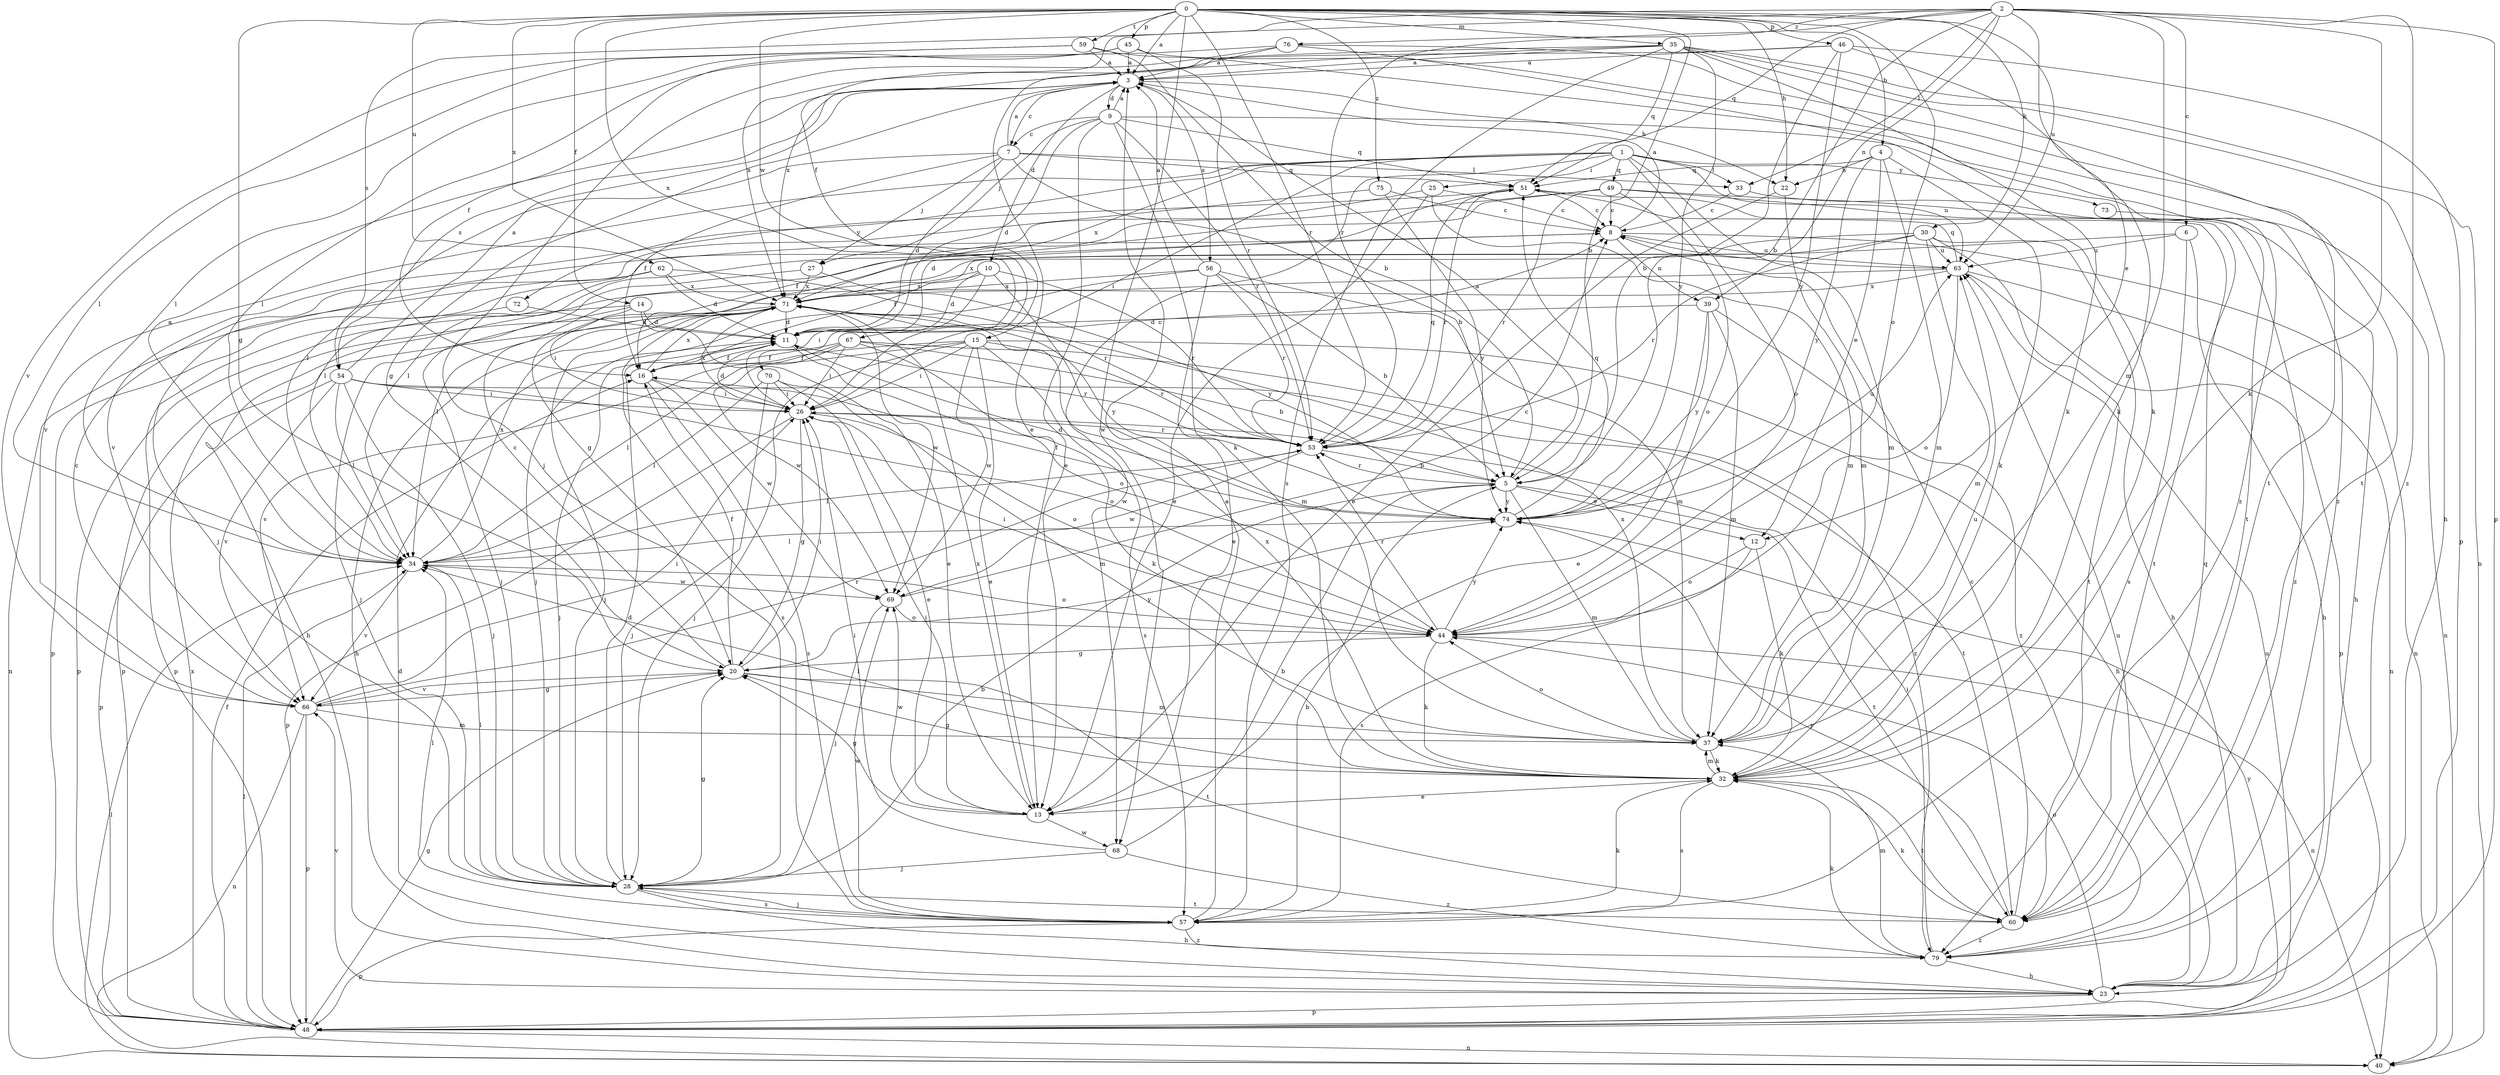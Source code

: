 strict digraph  {
0;
1;
2;
3;
4;
5;
6;
7;
8;
9;
10;
11;
12;
13;
14;
15;
16;
20;
22;
23;
25;
26;
27;
28;
30;
32;
33;
34;
35;
37;
39;
40;
44;
45;
46;
48;
49;
51;
53;
54;
56;
57;
59;
60;
62;
63;
66;
67;
68;
69;
70;
71;
72;
73;
74;
75;
76;
79;
0 -> 3  [label=a];
0 -> 4  [label=b];
0 -> 5  [label=b];
0 -> 14  [label=f];
0 -> 20  [label=g];
0 -> 22  [label=h];
0 -> 30  [label=k];
0 -> 35  [label=m];
0 -> 44  [label=o];
0 -> 45  [label=p];
0 -> 46  [label=p];
0 -> 53  [label=r];
0 -> 59  [label=t];
0 -> 62  [label=u];
0 -> 63  [label=u];
0 -> 67  [label=w];
0 -> 68  [label=w];
0 -> 70  [label=x];
0 -> 71  [label=x];
0 -> 75  [label=z];
1 -> 25  [label=i];
1 -> 26  [label=i];
1 -> 33  [label=l];
1 -> 37  [label=m];
1 -> 44  [label=o];
1 -> 49  [label=q];
1 -> 63  [label=u];
1 -> 66  [label=v];
1 -> 68  [label=w];
1 -> 71  [label=x];
1 -> 72  [label=y];
1 -> 73  [label=y];
2 -> 5  [label=b];
2 -> 6  [label=c];
2 -> 12  [label=e];
2 -> 15  [label=f];
2 -> 32  [label=k];
2 -> 33  [label=l];
2 -> 37  [label=m];
2 -> 39  [label=n];
2 -> 48  [label=p];
2 -> 51  [label=q];
2 -> 53  [label=r];
2 -> 54  [label=s];
2 -> 76  [label=z];
2 -> 79  [label=z];
3 -> 7  [label=c];
3 -> 9  [label=d];
3 -> 10  [label=d];
3 -> 20  [label=g];
3 -> 22  [label=h];
3 -> 54  [label=s];
3 -> 56  [label=s];
4 -> 12  [label=e];
4 -> 22  [label=h];
4 -> 32  [label=k];
4 -> 37  [label=m];
4 -> 51  [label=q];
4 -> 74  [label=y];
5 -> 3  [label=a];
5 -> 12  [label=e];
5 -> 37  [label=m];
5 -> 53  [label=r];
5 -> 60  [label=t];
5 -> 74  [label=y];
6 -> 23  [label=h];
6 -> 57  [label=s];
6 -> 63  [label=u];
6 -> 71  [label=x];
7 -> 3  [label=a];
7 -> 5  [label=b];
7 -> 11  [label=d];
7 -> 16  [label=f];
7 -> 27  [label=j];
7 -> 33  [label=l];
7 -> 34  [label=l];
7 -> 51  [label=q];
8 -> 3  [label=a];
8 -> 39  [label=n];
8 -> 40  [label=n];
8 -> 63  [label=u];
9 -> 3  [label=a];
9 -> 7  [label=c];
9 -> 11  [label=d];
9 -> 13  [label=e];
9 -> 27  [label=j];
9 -> 32  [label=k];
9 -> 51  [label=q];
9 -> 53  [label=r];
9 -> 60  [label=t];
10 -> 11  [label=d];
10 -> 23  [label=h];
10 -> 26  [label=i];
10 -> 37  [label=m];
10 -> 53  [label=r];
10 -> 71  [label=x];
11 -> 16  [label=f];
11 -> 28  [label=j];
11 -> 44  [label=o];
11 -> 53  [label=r];
12 -> 32  [label=k];
12 -> 44  [label=o];
12 -> 57  [label=s];
13 -> 20  [label=g];
13 -> 26  [label=i];
13 -> 68  [label=w];
13 -> 69  [label=w];
13 -> 71  [label=x];
14 -> 11  [label=d];
14 -> 13  [label=e];
14 -> 26  [label=i];
14 -> 28  [label=j];
14 -> 48  [label=p];
15 -> 13  [label=e];
15 -> 16  [label=f];
15 -> 23  [label=h];
15 -> 26  [label=i];
15 -> 28  [label=j];
15 -> 53  [label=r];
15 -> 57  [label=s];
15 -> 66  [label=v];
15 -> 69  [label=w];
16 -> 26  [label=i];
16 -> 57  [label=s];
16 -> 69  [label=w];
16 -> 71  [label=x];
20 -> 8  [label=c];
20 -> 16  [label=f];
20 -> 26  [label=i];
20 -> 37  [label=m];
20 -> 60  [label=t];
20 -> 66  [label=v];
20 -> 74  [label=y];
22 -> 13  [label=e];
22 -> 37  [label=m];
23 -> 11  [label=d];
23 -> 44  [label=o];
23 -> 48  [label=p];
23 -> 63  [label=u];
23 -> 66  [label=v];
25 -> 8  [label=c];
25 -> 13  [label=e];
25 -> 34  [label=l];
25 -> 37  [label=m];
26 -> 8  [label=c];
26 -> 11  [label=d];
26 -> 20  [label=g];
26 -> 44  [label=o];
26 -> 48  [label=p];
26 -> 53  [label=r];
26 -> 71  [label=x];
27 -> 28  [label=j];
27 -> 71  [label=x];
27 -> 74  [label=y];
28 -> 5  [label=b];
28 -> 11  [label=d];
28 -> 20  [label=g];
28 -> 23  [label=h];
28 -> 34  [label=l];
28 -> 57  [label=s];
28 -> 60  [label=t];
30 -> 16  [label=f];
30 -> 20  [label=g];
30 -> 23  [label=h];
30 -> 37  [label=m];
30 -> 53  [label=r];
30 -> 60  [label=t];
30 -> 63  [label=u];
32 -> 13  [label=e];
32 -> 20  [label=g];
32 -> 34  [label=l];
32 -> 37  [label=m];
32 -> 57  [label=s];
32 -> 60  [label=t];
32 -> 63  [label=u];
32 -> 71  [label=x];
33 -> 8  [label=c];
33 -> 40  [label=n];
34 -> 3  [label=a];
34 -> 44  [label=o];
34 -> 66  [label=v];
34 -> 69  [label=w];
34 -> 71  [label=x];
35 -> 3  [label=a];
35 -> 13  [label=e];
35 -> 23  [label=h];
35 -> 32  [label=k];
35 -> 40  [label=n];
35 -> 51  [label=q];
35 -> 57  [label=s];
35 -> 60  [label=t];
35 -> 71  [label=x];
35 -> 74  [label=y];
37 -> 32  [label=k];
37 -> 44  [label=o];
37 -> 71  [label=x];
39 -> 11  [label=d];
39 -> 13  [label=e];
39 -> 37  [label=m];
39 -> 74  [label=y];
39 -> 79  [label=z];
40 -> 34  [label=l];
44 -> 20  [label=g];
44 -> 26  [label=i];
44 -> 32  [label=k];
44 -> 40  [label=n];
44 -> 53  [label=r];
44 -> 74  [label=y];
45 -> 3  [label=a];
45 -> 16  [label=f];
45 -> 34  [label=l];
45 -> 53  [label=r];
45 -> 79  [label=z];
46 -> 3  [label=a];
46 -> 5  [label=b];
46 -> 32  [label=k];
46 -> 48  [label=p];
46 -> 71  [label=x];
46 -> 74  [label=y];
48 -> 16  [label=f];
48 -> 20  [label=g];
48 -> 34  [label=l];
48 -> 40  [label=n];
48 -> 63  [label=u];
48 -> 71  [label=x];
48 -> 74  [label=y];
49 -> 8  [label=c];
49 -> 16  [label=f];
49 -> 34  [label=l];
49 -> 44  [label=o];
49 -> 53  [label=r];
49 -> 60  [label=t];
49 -> 79  [label=z];
51 -> 8  [label=c];
51 -> 11  [label=d];
51 -> 53  [label=r];
51 -> 66  [label=v];
53 -> 5  [label=b];
53 -> 34  [label=l];
53 -> 51  [label=q];
53 -> 69  [label=w];
54 -> 3  [label=a];
54 -> 26  [label=i];
54 -> 28  [label=j];
54 -> 34  [label=l];
54 -> 44  [label=o];
54 -> 48  [label=p];
54 -> 60  [label=t];
54 -> 66  [label=v];
56 -> 3  [label=a];
56 -> 5  [label=b];
56 -> 13  [label=e];
56 -> 28  [label=j];
56 -> 37  [label=m];
56 -> 53  [label=r];
56 -> 71  [label=x];
57 -> 3  [label=a];
57 -> 5  [label=b];
57 -> 28  [label=j];
57 -> 32  [label=k];
57 -> 34  [label=l];
57 -> 48  [label=p];
57 -> 69  [label=w];
57 -> 79  [label=z];
59 -> 3  [label=a];
59 -> 5  [label=b];
59 -> 34  [label=l];
59 -> 66  [label=v];
59 -> 79  [label=z];
60 -> 8  [label=c];
60 -> 32  [label=k];
60 -> 51  [label=q];
60 -> 74  [label=y];
60 -> 79  [label=z];
62 -> 11  [label=d];
62 -> 40  [label=n];
62 -> 48  [label=p];
62 -> 53  [label=r];
62 -> 71  [label=x];
63 -> 8  [label=c];
63 -> 34  [label=l];
63 -> 40  [label=n];
63 -> 44  [label=o];
63 -> 48  [label=p];
63 -> 51  [label=q];
63 -> 71  [label=x];
66 -> 8  [label=c];
66 -> 20  [label=g];
66 -> 26  [label=i];
66 -> 37  [label=m];
66 -> 40  [label=n];
66 -> 48  [label=p];
66 -> 53  [label=r];
67 -> 5  [label=b];
67 -> 16  [label=f];
67 -> 26  [label=i];
67 -> 32  [label=k];
67 -> 34  [label=l];
67 -> 69  [label=w];
67 -> 79  [label=z];
68 -> 5  [label=b];
68 -> 26  [label=i];
68 -> 28  [label=j];
68 -> 79  [label=z];
69 -> 8  [label=c];
69 -> 28  [label=j];
69 -> 44  [label=o];
70 -> 13  [label=e];
70 -> 26  [label=i];
70 -> 28  [label=j];
70 -> 34  [label=l];
70 -> 37  [label=m];
71 -> 11  [label=d];
71 -> 23  [label=h];
71 -> 28  [label=j];
71 -> 48  [label=p];
71 -> 57  [label=s];
71 -> 69  [label=w];
71 -> 74  [label=y];
72 -> 11  [label=d];
72 -> 48  [label=p];
73 -> 23  [label=h];
74 -> 11  [label=d];
74 -> 16  [label=f];
74 -> 34  [label=l];
74 -> 51  [label=q];
74 -> 63  [label=u];
75 -> 8  [label=c];
75 -> 28  [label=j];
75 -> 74  [label=y];
76 -> 3  [label=a];
76 -> 28  [label=j];
76 -> 32  [label=k];
76 -> 34  [label=l];
76 -> 60  [label=t];
79 -> 23  [label=h];
79 -> 26  [label=i];
79 -> 32  [label=k];
79 -> 37  [label=m];
}
